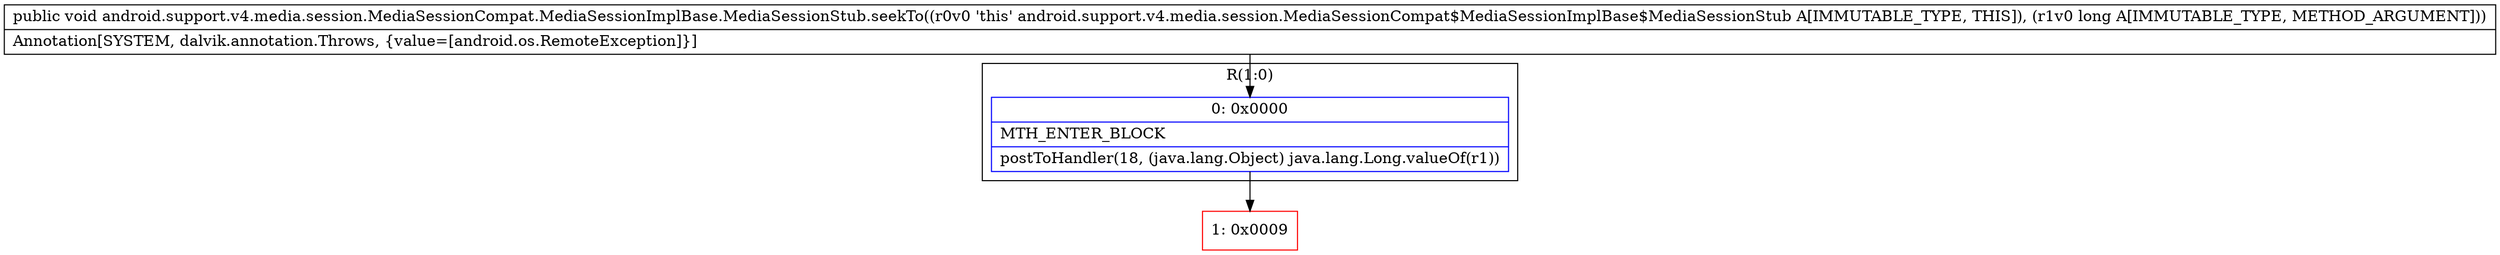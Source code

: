 digraph "CFG forandroid.support.v4.media.session.MediaSessionCompat.MediaSessionImplBase.MediaSessionStub.seekTo(J)V" {
subgraph cluster_Region_1896006111 {
label = "R(1:0)";
node [shape=record,color=blue];
Node_0 [shape=record,label="{0\:\ 0x0000|MTH_ENTER_BLOCK\l|postToHandler(18, (java.lang.Object) java.lang.Long.valueOf(r1))\l}"];
}
Node_1 [shape=record,color=red,label="{1\:\ 0x0009}"];
MethodNode[shape=record,label="{public void android.support.v4.media.session.MediaSessionCompat.MediaSessionImplBase.MediaSessionStub.seekTo((r0v0 'this' android.support.v4.media.session.MediaSessionCompat$MediaSessionImplBase$MediaSessionStub A[IMMUTABLE_TYPE, THIS]), (r1v0 long A[IMMUTABLE_TYPE, METHOD_ARGUMENT]))  | Annotation[SYSTEM, dalvik.annotation.Throws, \{value=[android.os.RemoteException]\}]\l}"];
MethodNode -> Node_0;
Node_0 -> Node_1;
}

